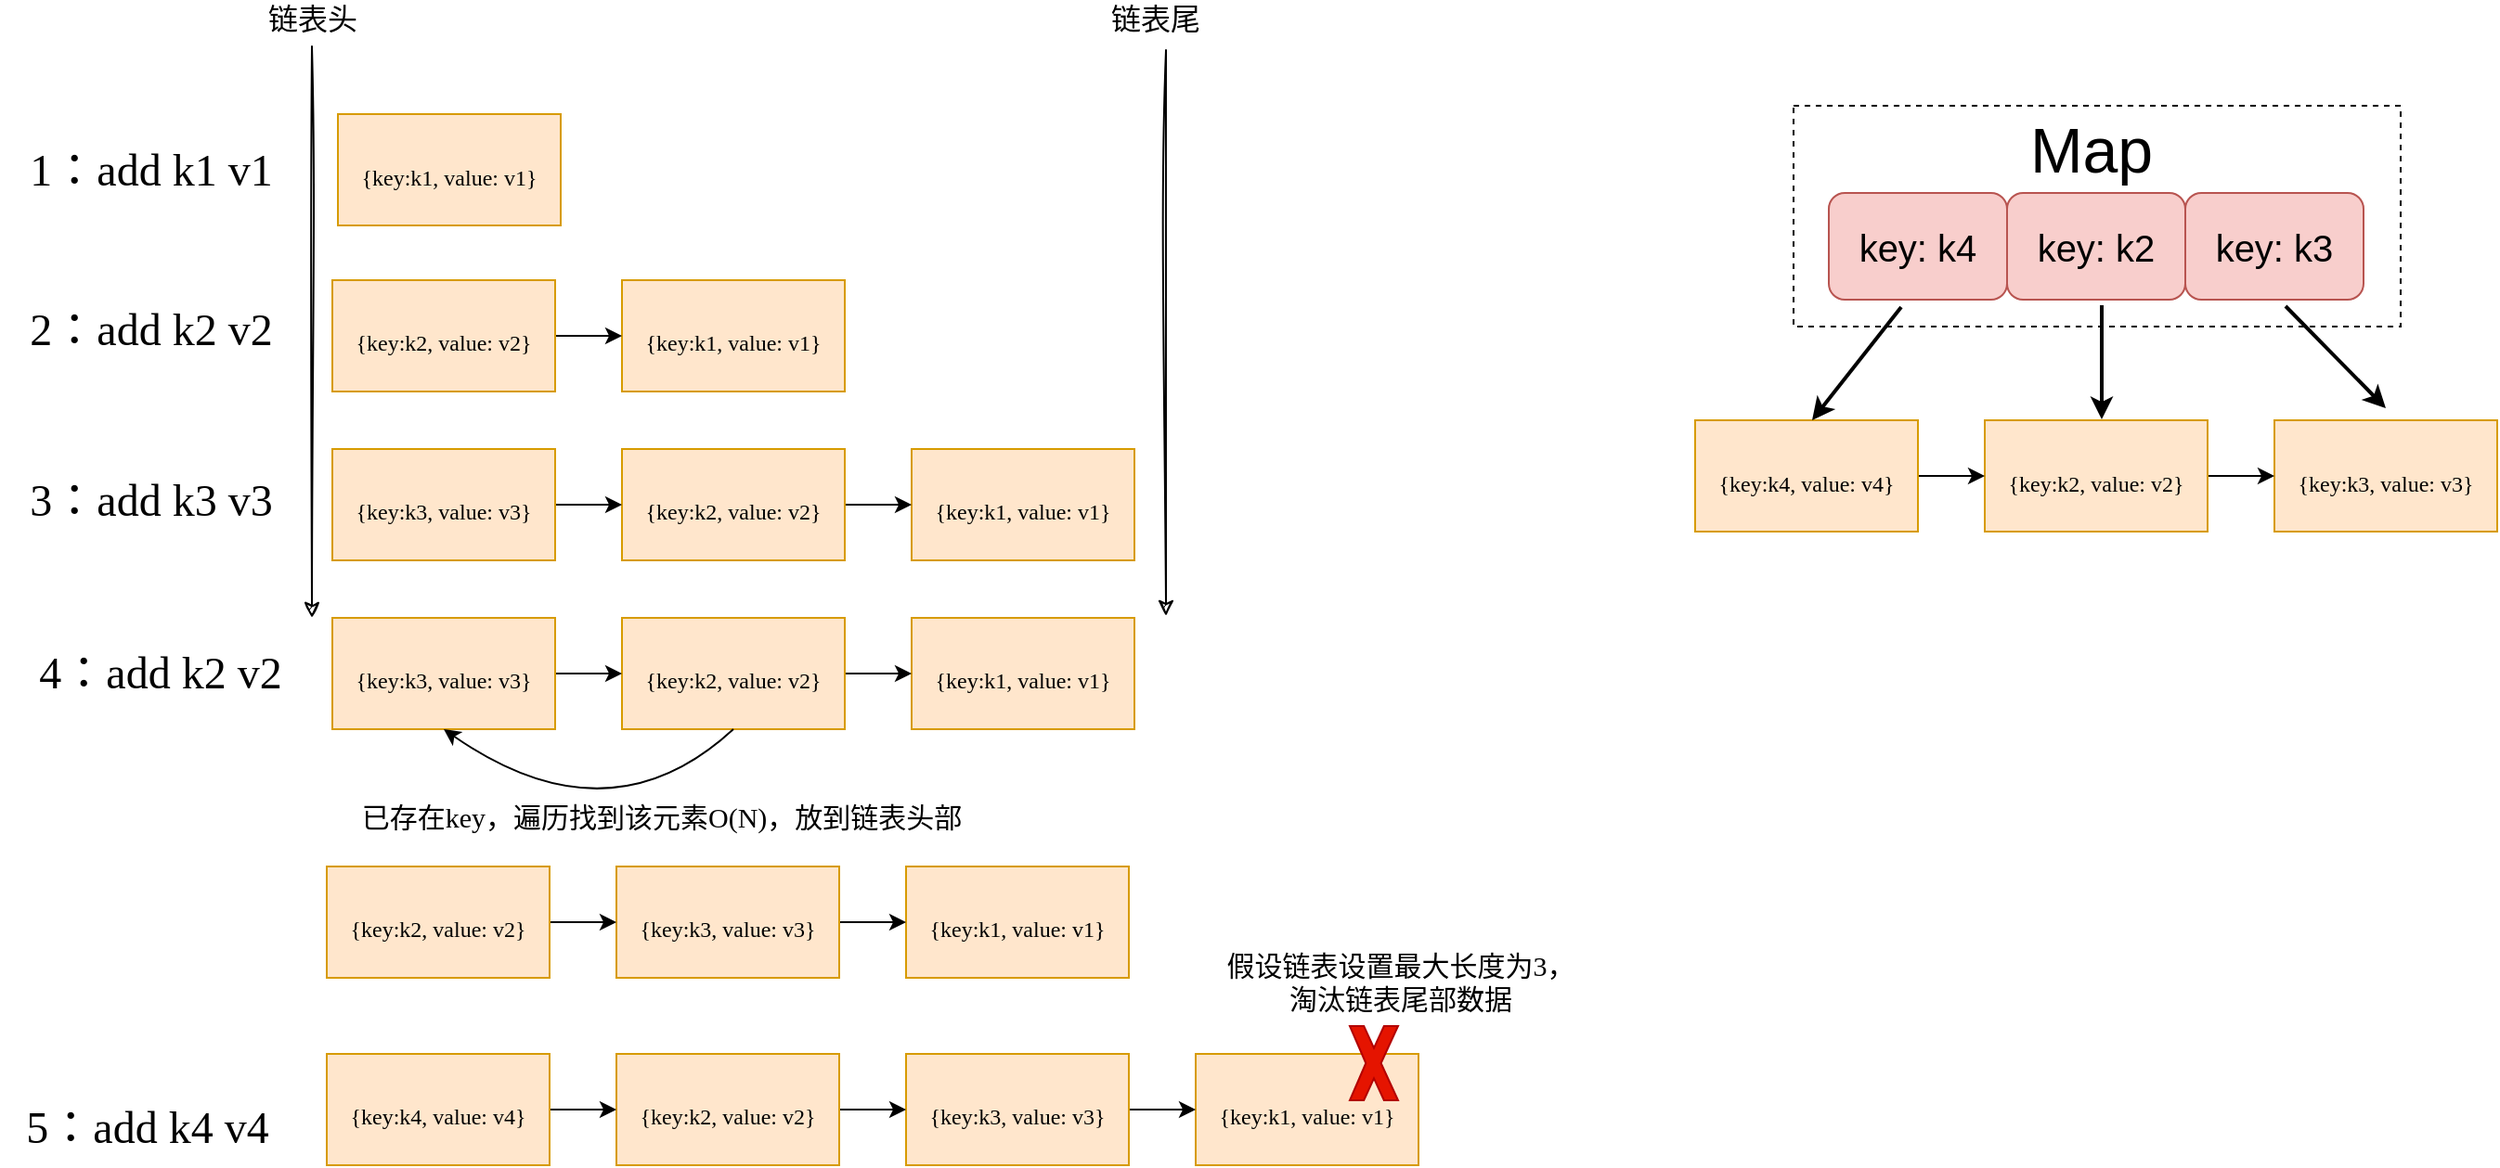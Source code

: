 <mxfile version="16.1.2" type="github">
  <diagram id="QE2NiWdcAfRt5xW9K-5v" name="Page-1">
    <mxGraphModel dx="757" dy="471" grid="0" gridSize="10" guides="1" tooltips="1" connect="1" arrows="1" fold="1" page="1" pageScale="1" pageWidth="2339" pageHeight="3300" math="0" shadow="0">
      <root>
        <mxCell id="0" />
        <mxCell id="1" parent="0" />
        <mxCell id="GEdD64NA4CDy2McDi0rS-13" value="" style="rounded=0;whiteSpace=wrap;html=1;fontSize=20;dashed=1;" vertex="1" parent="1">
          <mxGeometry x="999" y="127" width="327" height="119" as="geometry" />
        </mxCell>
        <mxCell id="GEdD64NA4CDy2McDi0rS-1" value="&lt;font style=&quot;font-size: 12px&quot;&gt;{key:k3, value: v3}&lt;/font&gt;" style="rounded=0;whiteSpace=wrap;html=1;fontFamily=Comic Sans MS;fontSize=24;fillColor=#ffe6cc;strokeColor=#d79b00;" vertex="1" parent="1">
          <mxGeometry x="1258" y="296.5" width="120" height="60" as="geometry" />
        </mxCell>
        <mxCell id="GEdD64NA4CDy2McDi0rS-2" value="" style="edgeStyle=orthogonalEdgeStyle;rounded=0;orthogonalLoop=1;jettySize=auto;html=1;fontFamily=Comic Sans MS;fontSize=12;" edge="1" parent="1" source="GEdD64NA4CDy2McDi0rS-3" target="GEdD64NA4CDy2McDi0rS-1">
          <mxGeometry relative="1" as="geometry" />
        </mxCell>
        <mxCell id="GEdD64NA4CDy2McDi0rS-3" value="&lt;font style=&quot;font-size: 12px&quot;&gt;{key:k2, value: v2}&lt;/font&gt;" style="rounded=0;whiteSpace=wrap;html=1;fontFamily=Comic Sans MS;fontSize=24;fillColor=#ffe6cc;strokeColor=#d79b00;" vertex="1" parent="1">
          <mxGeometry x="1102" y="296.5" width="120" height="60" as="geometry" />
        </mxCell>
        <mxCell id="GEdD64NA4CDy2McDi0rS-4" value="" style="edgeStyle=orthogonalEdgeStyle;rounded=0;sketch=0;orthogonalLoop=1;jettySize=auto;html=1;fontSize=14;" edge="1" parent="1" source="GEdD64NA4CDy2McDi0rS-5" target="GEdD64NA4CDy2McDi0rS-3">
          <mxGeometry relative="1" as="geometry" />
        </mxCell>
        <mxCell id="GEdD64NA4CDy2McDi0rS-5" value="&lt;font style=&quot;font-size: 12px&quot;&gt;{key:k4, value: v4}&lt;/font&gt;" style="rounded=0;whiteSpace=wrap;html=1;fontFamily=Comic Sans MS;fontSize=24;fillColor=#ffe6cc;strokeColor=#d79b00;" vertex="1" parent="1">
          <mxGeometry x="946" y="296.5" width="120" height="60" as="geometry" />
        </mxCell>
        <mxCell id="GEdD64NA4CDy2McDi0rS-6" value="&lt;font style=&quot;font-size: 20px&quot;&gt;key: k4&lt;/font&gt;" style="rounded=1;whiteSpace=wrap;html=1;fillColor=#f8cecc;strokeColor=#b85450;" vertex="1" parent="1">
          <mxGeometry x="1018" y="174" width="96" height="57.5" as="geometry" />
        </mxCell>
        <mxCell id="GEdD64NA4CDy2McDi0rS-7" value="&lt;font style=&quot;font-size: 20px&quot;&gt;key: k2&lt;/font&gt;" style="rounded=1;whiteSpace=wrap;html=1;fillColor=#f8cecc;strokeColor=#b85450;" vertex="1" parent="1">
          <mxGeometry x="1114" y="174" width="96" height="57.5" as="geometry" />
        </mxCell>
        <mxCell id="GEdD64NA4CDy2McDi0rS-8" value="&lt;font style=&quot;font-size: 20px&quot;&gt;key: k3&lt;/font&gt;" style="rounded=1;whiteSpace=wrap;html=1;fillColor=#f8cecc;strokeColor=#b85450;" vertex="1" parent="1">
          <mxGeometry x="1210" y="174" width="96" height="57.5" as="geometry" />
        </mxCell>
        <mxCell id="GEdD64NA4CDy2McDi0rS-10" value="" style="endArrow=classic;html=1;rounded=0;fontSize=20;strokeWidth=2;" edge="1" parent="1">
          <mxGeometry width="50" height="50" relative="1" as="geometry">
            <mxPoint x="1057" y="235.5" as="sourcePoint" />
            <mxPoint x="1009" y="296.5" as="targetPoint" />
          </mxGeometry>
        </mxCell>
        <mxCell id="GEdD64NA4CDy2McDi0rS-11" value="" style="endArrow=classic;html=1;rounded=0;fontSize=20;strokeWidth=2;" edge="1" parent="1">
          <mxGeometry width="50" height="50" relative="1" as="geometry">
            <mxPoint x="1165" y="234.5" as="sourcePoint" />
            <mxPoint x="1165" y="296" as="targetPoint" />
          </mxGeometry>
        </mxCell>
        <mxCell id="GEdD64NA4CDy2McDi0rS-12" value="" style="endArrow=classic;html=1;rounded=0;fontSize=20;strokeWidth=2;" edge="1" parent="1">
          <mxGeometry width="50" height="50" relative="1" as="geometry">
            <mxPoint x="1264" y="235" as="sourcePoint" />
            <mxPoint x="1318" y="290" as="targetPoint" />
          </mxGeometry>
        </mxCell>
        <mxCell id="GEdD64NA4CDy2McDi0rS-14" value="&lt;font style=&quot;font-size: 34px&quot;&gt;Map&lt;/font&gt;" style="text;html=1;align=center;verticalAlign=middle;resizable=0;points=[];autosize=1;strokeColor=none;fillColor=none;fontSize=20;strokeWidth=1;" vertex="1" parent="1">
          <mxGeometry x="1121" y="134" width="76" height="33" as="geometry" />
        </mxCell>
        <mxCell id="kyHxFcBFi1VvwsYWHlnF-37" value="&lt;font style=&quot;font-size: 12px&quot;&gt;{key:k1, value: v1}&lt;/font&gt;" style="rounded=0;whiteSpace=wrap;html=1;fontFamily=Comic Sans MS;fontSize=24;fillColor=#ffe6cc;strokeColor=#d79b00;" parent="1" vertex="1">
          <mxGeometry x="215" y="131.5" width="120" height="60" as="geometry" />
        </mxCell>
        <mxCell id="kyHxFcBFi1VvwsYWHlnF-38" value="1：add k1 v1" style="text;html=1;align=center;verticalAlign=middle;resizable=0;points=[];autosize=1;strokeColor=none;fillColor=none;fontSize=24;fontFamily=Comic Sans MS;" parent="1" vertex="1">
          <mxGeometry x="41" y="145" width="146" height="33" as="geometry" />
        </mxCell>
        <mxCell id="kyHxFcBFi1VvwsYWHlnF-40" value="&lt;font style=&quot;font-size: 12px&quot;&gt;{key:k1, value: v1}&lt;/font&gt;" style="rounded=0;whiteSpace=wrap;html=1;fontFamily=Comic Sans MS;fontSize=24;fillColor=#ffe6cc;strokeColor=#d79b00;" parent="1" vertex="1">
          <mxGeometry x="368" y="221" width="120" height="60" as="geometry" />
        </mxCell>
        <mxCell id="kyHxFcBFi1VvwsYWHlnF-41" value="2：add k2 v2" style="text;html=1;align=center;verticalAlign=middle;resizable=0;points=[];autosize=1;strokeColor=none;fillColor=none;fontSize=24;fontFamily=Comic Sans MS;" parent="1" vertex="1">
          <mxGeometry x="35" y="231.5" width="157" height="33" as="geometry" />
        </mxCell>
        <mxCell id="kyHxFcBFi1VvwsYWHlnF-43" value="" style="edgeStyle=orthogonalEdgeStyle;rounded=0;orthogonalLoop=1;jettySize=auto;html=1;fontFamily=Comic Sans MS;fontSize=12;" parent="1" source="kyHxFcBFi1VvwsYWHlnF-42" target="kyHxFcBFi1VvwsYWHlnF-40" edge="1">
          <mxGeometry relative="1" as="geometry" />
        </mxCell>
        <mxCell id="kyHxFcBFi1VvwsYWHlnF-42" value="&lt;font style=&quot;font-size: 12px&quot;&gt;{key:k2, value: v2}&lt;/font&gt;" style="rounded=0;whiteSpace=wrap;html=1;fontFamily=Comic Sans MS;fontSize=24;fillColor=#ffe6cc;strokeColor=#d79b00;" parent="1" vertex="1">
          <mxGeometry x="212" y="221" width="120" height="60" as="geometry" />
        </mxCell>
        <mxCell id="kyHxFcBFi1VvwsYWHlnF-44" value="&lt;font style=&quot;font-size: 12px&quot;&gt;{key:k1, value: v1}&lt;/font&gt;" style="rounded=0;whiteSpace=wrap;html=1;fontFamily=Comic Sans MS;fontSize=24;fillColor=#ffe6cc;strokeColor=#d79b00;" parent="1" vertex="1">
          <mxGeometry x="524" y="312" width="120" height="60" as="geometry" />
        </mxCell>
        <mxCell id="kyHxFcBFi1VvwsYWHlnF-45" value="3：add k3 v3" style="text;html=1;align=center;verticalAlign=middle;resizable=0;points=[];autosize=1;strokeColor=none;fillColor=none;fontSize=24;fontFamily=Comic Sans MS;" parent="1" vertex="1">
          <mxGeometry x="35" y="323.5" width="157" height="33" as="geometry" />
        </mxCell>
        <mxCell id="kyHxFcBFi1VvwsYWHlnF-46" value="" style="edgeStyle=orthogonalEdgeStyle;rounded=0;orthogonalLoop=1;jettySize=auto;html=1;fontFamily=Comic Sans MS;fontSize=12;" parent="1" source="kyHxFcBFi1VvwsYWHlnF-47" target="kyHxFcBFi1VvwsYWHlnF-44" edge="1">
          <mxGeometry relative="1" as="geometry" />
        </mxCell>
        <mxCell id="kyHxFcBFi1VvwsYWHlnF-47" value="&lt;font style=&quot;font-size: 12px&quot;&gt;{key:k2, value: v2}&lt;/font&gt;" style="rounded=0;whiteSpace=wrap;html=1;fontFamily=Comic Sans MS;fontSize=24;fillColor=#ffe6cc;strokeColor=#d79b00;" parent="1" vertex="1">
          <mxGeometry x="368" y="312" width="120" height="60" as="geometry" />
        </mxCell>
        <mxCell id="kyHxFcBFi1VvwsYWHlnF-49" value="" style="edgeStyle=orthogonalEdgeStyle;rounded=0;orthogonalLoop=1;jettySize=auto;html=1;fontFamily=Comic Sans MS;fontSize=12;" parent="1" source="kyHxFcBFi1VvwsYWHlnF-48" target="kyHxFcBFi1VvwsYWHlnF-47" edge="1">
          <mxGeometry relative="1" as="geometry" />
        </mxCell>
        <mxCell id="kyHxFcBFi1VvwsYWHlnF-48" value="&lt;font style=&quot;font-size: 12px&quot;&gt;{key:k3, value: v3}&lt;/font&gt;" style="rounded=0;whiteSpace=wrap;html=1;fontFamily=Comic Sans MS;fontSize=24;fillColor=#ffe6cc;strokeColor=#d79b00;" parent="1" vertex="1">
          <mxGeometry x="212" y="312" width="120" height="60" as="geometry" />
        </mxCell>
        <mxCell id="kyHxFcBFi1VvwsYWHlnF-50" value="&lt;font style=&quot;font-size: 12px&quot;&gt;{key:k1, value: v1}&lt;/font&gt;" style="rounded=0;whiteSpace=wrap;html=1;fontFamily=Comic Sans MS;fontSize=24;fillColor=#ffe6cc;strokeColor=#d79b00;" parent="1" vertex="1">
          <mxGeometry x="524" y="403" width="120" height="60" as="geometry" />
        </mxCell>
        <mxCell id="kyHxFcBFi1VvwsYWHlnF-51" value="4：add k2 v2" style="text;html=1;align=center;verticalAlign=middle;resizable=0;points=[];autosize=1;strokeColor=none;fillColor=none;fontSize=24;fontFamily=Comic Sans MS;" parent="1" vertex="1">
          <mxGeometry x="40" y="416.5" width="157" height="33" as="geometry" />
        </mxCell>
        <mxCell id="kyHxFcBFi1VvwsYWHlnF-52" value="" style="edgeStyle=orthogonalEdgeStyle;rounded=0;orthogonalLoop=1;jettySize=auto;html=1;fontFamily=Comic Sans MS;fontSize=12;" parent="1" source="kyHxFcBFi1VvwsYWHlnF-53" target="kyHxFcBFi1VvwsYWHlnF-50" edge="1">
          <mxGeometry relative="1" as="geometry" />
        </mxCell>
        <mxCell id="kyHxFcBFi1VvwsYWHlnF-53" value="&lt;font style=&quot;font-size: 12px&quot;&gt;{key:k2, value: v2}&lt;/font&gt;" style="rounded=0;whiteSpace=wrap;html=1;fontFamily=Comic Sans MS;fontSize=24;fillColor=#ffe6cc;strokeColor=#d79b00;" parent="1" vertex="1">
          <mxGeometry x="368" y="403" width="120" height="60" as="geometry" />
        </mxCell>
        <mxCell id="kyHxFcBFi1VvwsYWHlnF-54" value="" style="edgeStyle=orthogonalEdgeStyle;rounded=0;orthogonalLoop=1;jettySize=auto;html=1;fontFamily=Comic Sans MS;fontSize=12;" parent="1" source="kyHxFcBFi1VvwsYWHlnF-55" target="kyHxFcBFi1VvwsYWHlnF-53" edge="1">
          <mxGeometry relative="1" as="geometry" />
        </mxCell>
        <mxCell id="kyHxFcBFi1VvwsYWHlnF-55" value="&lt;font style=&quot;font-size: 12px&quot;&gt;{key:k3, value: v3}&lt;/font&gt;" style="rounded=0;whiteSpace=wrap;html=1;fontFamily=Comic Sans MS;fontSize=24;fillColor=#ffe6cc;strokeColor=#d79b00;" parent="1" vertex="1">
          <mxGeometry x="212" y="403" width="120" height="60" as="geometry" />
        </mxCell>
        <mxCell id="kyHxFcBFi1VvwsYWHlnF-58" value="" style="curved=1;endArrow=classic;html=1;rounded=0;fontFamily=Comic Sans MS;fontSize=12;entryX=0.5;entryY=1;entryDx=0;entryDy=0;exitX=0.5;exitY=1;exitDx=0;exitDy=0;" parent="1" source="kyHxFcBFi1VvwsYWHlnF-53" target="kyHxFcBFi1VvwsYWHlnF-55" edge="1">
          <mxGeometry width="50" height="50" relative="1" as="geometry">
            <mxPoint x="353" y="525" as="sourcePoint" />
            <mxPoint x="403" y="475" as="targetPoint" />
            <Array as="points">
              <mxPoint x="361" y="525" />
            </Array>
          </mxGeometry>
        </mxCell>
        <mxCell id="kyHxFcBFi1VvwsYWHlnF-59" value="已存在key，遍历找到该元素O(N)，放到链表头部" style="text;html=1;align=center;verticalAlign=middle;resizable=0;points=[];autosize=1;strokeColor=none;fillColor=none;fontSize=15;fontFamily=Comic Sans MS;" parent="1" vertex="1">
          <mxGeometry x="219" y="499" width="339" height="22" as="geometry" />
        </mxCell>
        <mxCell id="kyHxFcBFi1VvwsYWHlnF-60" value="&lt;font style=&quot;font-size: 12px&quot;&gt;{key:k1, value: v1}&lt;/font&gt;" style="rounded=0;whiteSpace=wrap;html=1;fontFamily=Comic Sans MS;fontSize=24;fillColor=#ffe6cc;strokeColor=#d79b00;" parent="1" vertex="1">
          <mxGeometry x="521" y="537" width="120" height="60" as="geometry" />
        </mxCell>
        <mxCell id="kyHxFcBFi1VvwsYWHlnF-61" value="" style="edgeStyle=orthogonalEdgeStyle;rounded=0;orthogonalLoop=1;jettySize=auto;html=1;fontFamily=Comic Sans MS;fontSize=12;" parent="1" source="kyHxFcBFi1VvwsYWHlnF-62" target="kyHxFcBFi1VvwsYWHlnF-60" edge="1">
          <mxGeometry relative="1" as="geometry" />
        </mxCell>
        <mxCell id="kyHxFcBFi1VvwsYWHlnF-62" value="&lt;font style=&quot;font-size: 12px&quot;&gt;{key:k3, value: v3}&lt;/font&gt;" style="rounded=0;whiteSpace=wrap;html=1;fontFamily=Comic Sans MS;fontSize=24;fillColor=#ffe6cc;strokeColor=#d79b00;" parent="1" vertex="1">
          <mxGeometry x="365" y="537" width="120" height="60" as="geometry" />
        </mxCell>
        <mxCell id="kyHxFcBFi1VvwsYWHlnF-63" value="" style="edgeStyle=orthogonalEdgeStyle;rounded=0;orthogonalLoop=1;jettySize=auto;html=1;fontFamily=Comic Sans MS;fontSize=12;" parent="1" source="kyHxFcBFi1VvwsYWHlnF-64" target="kyHxFcBFi1VvwsYWHlnF-62" edge="1">
          <mxGeometry relative="1" as="geometry" />
        </mxCell>
        <mxCell id="kyHxFcBFi1VvwsYWHlnF-64" value="&lt;font style=&quot;font-size: 12px&quot;&gt;{key:k2, value: v2}&lt;/font&gt;" style="rounded=0;whiteSpace=wrap;html=1;fontFamily=Comic Sans MS;fontSize=24;fillColor=#ffe6cc;strokeColor=#d79b00;" parent="1" vertex="1">
          <mxGeometry x="209" y="537" width="120" height="60" as="geometry" />
        </mxCell>
        <mxCell id="kyHxFcBFi1VvwsYWHlnF-65" value="5：add k4 v4" style="text;html=1;align=center;verticalAlign=middle;resizable=0;points=[];autosize=1;strokeColor=none;fillColor=none;fontSize=24;fontFamily=Comic Sans MS;" parent="1" vertex="1">
          <mxGeometry x="33" y="661" width="157" height="33" as="geometry" />
        </mxCell>
        <mxCell id="kyHxFcBFi1VvwsYWHlnF-66" value="&lt;font style=&quot;font-size: 12px&quot;&gt;{key:k1, value: v1}&lt;/font&gt;" style="rounded=0;whiteSpace=wrap;html=1;fontFamily=Comic Sans MS;fontSize=24;fillColor=#ffe6cc;strokeColor=#d79b00;" parent="1" vertex="1">
          <mxGeometry x="677" y="638" width="120" height="60" as="geometry" />
        </mxCell>
        <mxCell id="kyHxFcBFi1VvwsYWHlnF-67" value="" style="edgeStyle=orthogonalEdgeStyle;rounded=0;orthogonalLoop=1;jettySize=auto;html=1;fontFamily=Comic Sans MS;fontSize=12;" parent="1" source="kyHxFcBFi1VvwsYWHlnF-68" target="kyHxFcBFi1VvwsYWHlnF-66" edge="1">
          <mxGeometry relative="1" as="geometry" />
        </mxCell>
        <mxCell id="kyHxFcBFi1VvwsYWHlnF-68" value="&lt;font style=&quot;font-size: 12px&quot;&gt;{key:k3, value: v3}&lt;/font&gt;" style="rounded=0;whiteSpace=wrap;html=1;fontFamily=Comic Sans MS;fontSize=24;fillColor=#ffe6cc;strokeColor=#d79b00;" parent="1" vertex="1">
          <mxGeometry x="521" y="638" width="120" height="60" as="geometry" />
        </mxCell>
        <mxCell id="kyHxFcBFi1VvwsYWHlnF-69" value="" style="edgeStyle=orthogonalEdgeStyle;rounded=0;orthogonalLoop=1;jettySize=auto;html=1;fontFamily=Comic Sans MS;fontSize=12;" parent="1" source="kyHxFcBFi1VvwsYWHlnF-70" target="kyHxFcBFi1VvwsYWHlnF-68" edge="1">
          <mxGeometry relative="1" as="geometry" />
        </mxCell>
        <mxCell id="kyHxFcBFi1VvwsYWHlnF-70" value="&lt;font style=&quot;font-size: 12px&quot;&gt;{key:k2, value: v2}&lt;/font&gt;" style="rounded=0;whiteSpace=wrap;html=1;fontFamily=Comic Sans MS;fontSize=24;fillColor=#ffe6cc;strokeColor=#d79b00;" parent="1" vertex="1">
          <mxGeometry x="365" y="638" width="120" height="60" as="geometry" />
        </mxCell>
        <mxCell id="kyHxFcBFi1VvwsYWHlnF-72" value="" style="verticalLabelPosition=bottom;verticalAlign=top;html=1;shape=mxgraph.basic.x;labelBackgroundColor=#FFFFFF;fontFamily=Comic Sans MS;fontSize=15;fillColor=#e51400;strokeColor=#B20000;fontColor=#ffffff;" parent="1" vertex="1">
          <mxGeometry x="760" y="623" width="26" height="40" as="geometry" />
        </mxCell>
        <mxCell id="kyHxFcBFi1VvwsYWHlnF-73" value="假设链表设置最大长度为3，&lt;br&gt;淘汰链表尾部数据" style="text;html=1;align=center;verticalAlign=middle;resizable=0;points=[];autosize=1;strokeColor=none;fillColor=none;fontSize=15;fontFamily=Comic Sans MS;" parent="1" vertex="1">
          <mxGeometry x="687" y="579" width="199" height="40" as="geometry" />
        </mxCell>
        <mxCell id="GQ80lymHa3CN_efGy0ha-9" value="" style="edgeStyle=orthogonalEdgeStyle;rounded=0;sketch=0;orthogonalLoop=1;jettySize=auto;html=1;fontSize=14;" parent="1" source="kyHxFcBFi1VvwsYWHlnF-77" target="kyHxFcBFi1VvwsYWHlnF-70" edge="1">
          <mxGeometry relative="1" as="geometry" />
        </mxCell>
        <mxCell id="kyHxFcBFi1VvwsYWHlnF-77" value="&lt;font style=&quot;font-size: 12px&quot;&gt;{key:k4, value: v4}&lt;/font&gt;" style="rounded=0;whiteSpace=wrap;html=1;fontFamily=Comic Sans MS;fontSize=24;fillColor=#ffe6cc;strokeColor=#d79b00;" parent="1" vertex="1">
          <mxGeometry x="209" y="638" width="120" height="60" as="geometry" />
        </mxCell>
        <mxCell id="GQ80lymHa3CN_efGy0ha-3" value="" style="endArrow=classic;html=1;rounded=0;sketch=1;" parent="1" edge="1">
          <mxGeometry relative="1" as="geometry">
            <mxPoint x="201" y="95" as="sourcePoint" />
            <mxPoint x="201" y="403" as="targetPoint" />
          </mxGeometry>
        </mxCell>
        <mxCell id="GQ80lymHa3CN_efGy0ha-5" value="" style="endArrow=classic;html=1;rounded=0;sketch=1;" parent="1" edge="1">
          <mxGeometry relative="1" as="geometry">
            <mxPoint x="661" y="97" as="sourcePoint" />
            <mxPoint x="661" y="402" as="targetPoint" />
          </mxGeometry>
        </mxCell>
        <mxCell id="GQ80lymHa3CN_efGy0ha-6" value="&lt;font style=&quot;font-size: 16px&quot;&gt;链表头&lt;/font&gt;" style="text;html=1;align=center;verticalAlign=middle;resizable=0;points=[];autosize=1;strokeColor=none;fillColor=none;" parent="1" vertex="1">
          <mxGeometry x="172" y="70" width="58" height="19" as="geometry" />
        </mxCell>
        <mxCell id="GQ80lymHa3CN_efGy0ha-7" value="&lt;font style=&quot;font-size: 16px&quot;&gt;链表尾&lt;/font&gt;" style="text;html=1;align=center;verticalAlign=middle;resizable=0;points=[];autosize=1;strokeColor=none;fillColor=none;" parent="1" vertex="1">
          <mxGeometry x="626" y="70" width="58" height="19" as="geometry" />
        </mxCell>
      </root>
    </mxGraphModel>
  </diagram>
</mxfile>
